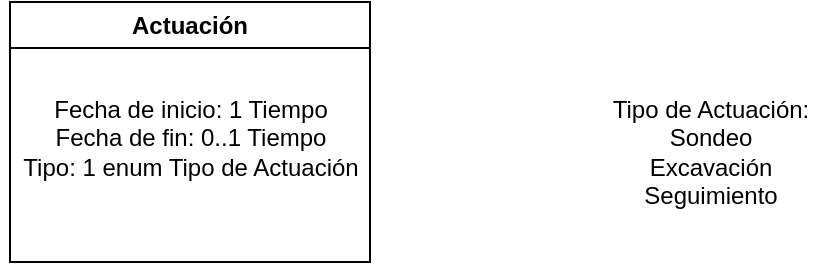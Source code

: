 <mxfile>
    <diagram id="xXgdMa4Nx4V9gT-LWfYh" name="Page-1">
        <mxGraphModel dx="832" dy="563" grid="1" gridSize="10" guides="1" tooltips="1" connect="1" arrows="1" fold="1" page="1" pageScale="1" pageWidth="850" pageHeight="1100" math="0" shadow="0">
            <root>
                <mxCell id="0"/>
                <mxCell id="1" parent="0"/>
                <mxCell id="3" value="Actuación" style="swimlane;whiteSpace=wrap;html=1;" vertex="1" parent="1">
                    <mxGeometry x="210" y="160" width="180" height="130" as="geometry"/>
                </mxCell>
                <mxCell id="4" value="Fecha de inicio: 1 Tiempo&lt;br/&gt;Fecha de fin: 0..1 Tiempo&lt;br/&gt;Tipo: 1 enum Tipo de Actuación&lt;br&gt;&amp;nbsp;" style="text;html=1;align=center;verticalAlign=middle;resizable=0;points=[];autosize=1;strokeColor=none;fillColor=none;" vertex="1" parent="3">
                    <mxGeometry x="-5" y="40" width="190" height="70" as="geometry"/>
                </mxCell>
                <mxCell id="5" value="Tipo de Actuación:&lt;br/&gt;Sondeo&lt;br/&gt;Excavación&lt;br/&gt;Seguimiento&lt;br&gt;" style="text;html=1;align=center;verticalAlign=middle;resizable=0;points=[];autosize=1;strokeColor=none;fillColor=none;" vertex="1" parent="1">
                    <mxGeometry x="500" y="200" width="120" height="70" as="geometry"/>
                </mxCell>
            </root>
        </mxGraphModel>
    </diagram>
</mxfile>